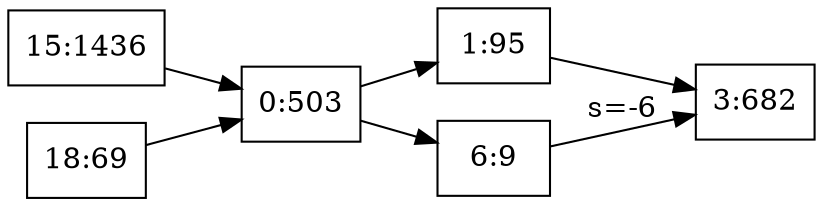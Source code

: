 digraph g { 
	rankdir = LR 
	0 [shape=box, label="0:503"] 
	0 -> 1
	0 -> 6
	1 [shape=box, label="1:95"] 
	1 -> 3
	3 [shape=box, label="3:682"] 
	6 [shape=box, label="6:9"] 
	6 -> 3 [label="s=-6"] 
	15 [shape=box, label="15:1436"] 
	15 -> 0
	18 [shape=box, label="18:69"] 
	18 -> 0
} 
